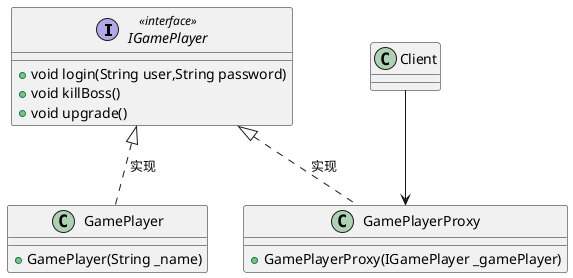 @startuml

interface IGamePlayer<<interface>> {
    + void login(String user,String password)
    + void killBoss()
    + void upgrade()
}

class GamePlayer {
    + GamePlayer(String _name)
}

class GamePlayerProxy {
    + GamePlayerProxy(IGamePlayer _gamePlayer)
}

class Client {
}

IGamePlayer <|.. GamePlayer : 实现
IGamePlayer <|.. GamePlayerProxy : 实现

Client --> GamePlayerProxy

@enduml